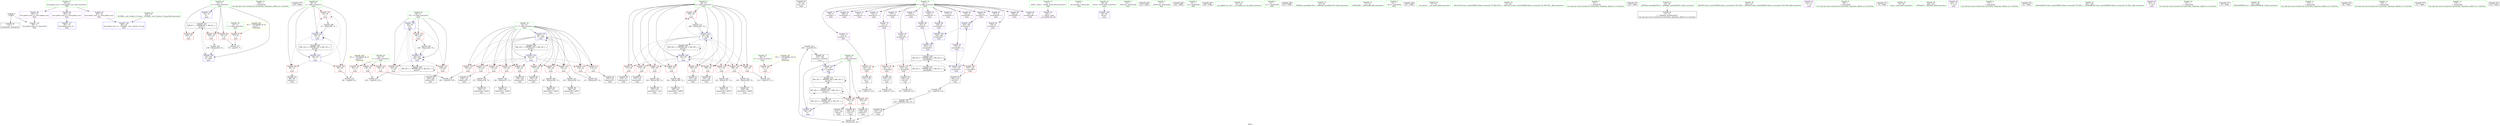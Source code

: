 digraph "SVFG" {
	label="SVFG";

	Node0x55dd4ffa5ae0 [shape=record,color=grey,label="{NodeID: 0\nNullPtr}"];
	Node0x55dd4ffa5ae0 -> Node0x55dd4ffbd630[style=solid];
	Node0x55dd4ffa5ae0 -> Node0x55dd4ffc4820[style=solid];
	Node0x55dd4ffbde40 [shape=record,color=red,label="{NodeID: 97\n77\<--50\n\<--t\nmain\n}"];
	Node0x55dd4ffbde40 -> Node0x55dd4ffca470[style=solid];
	Node0x55dd4ffa5c00 [shape=record,color=green,label="{NodeID: 14\n185\<--1\n\<--dummyObj\nCan only get source location for instruction, argument, global var or function.}"];
	Node0x55dd4ffe36d0 [shape=record,color=black,label="{NodeID: 277\n219 = PHI()\n}"];
	Node0x55dd4ffbe9a0 [shape=record,color=red,label="{NodeID: 111\n114\<--62\n\<--i7\nmain\n}"];
	Node0x55dd4ffbe9a0 -> Node0x55dd4ffbd9d0[style=solid];
	Node0x55dd4ffbcb50 [shape=record,color=green,label="{NodeID: 28\n58\<--59\ni\<--i_field_insensitive\nmain\n}"];
	Node0x55dd4ffbcb50 -> Node0x55dd4ffbe4c0[style=solid];
	Node0x55dd4ffbcb50 -> Node0x55dd4ffbe590[style=solid];
	Node0x55dd4ffbcb50 -> Node0x55dd4ffbe660[style=solid];
	Node0x55dd4ffbcb50 -> Node0x55dd4ffc4ac0[style=solid];
	Node0x55dd4ffbcb50 -> Node0x55dd4ffc4b90[style=solid];
	Node0x55dd4ffc96f0 [shape=record,color=grey,label="{NodeID: 208\n181 = Binary(180, 74, )\n}"];
	Node0x55dd4ffc96f0 -> Node0x55dd4ffbf960[style=solid];
	Node0x55dd4ffc3c60 [shape=record,color=red,label="{NodeID: 125\n172\<--64\n\<--j\nmain\n}"];
	Node0x55dd4ffc3c60 -> Node0x55dd4ffbf7c0[style=solid];
	Node0x55dd4ffbd830 [shape=record,color=black,label="{NodeID: 42\n47\<--69\nmain_ret\<--\nmain\n}"];
	Node0x55dd4ffcabf0 [shape=record,color=grey,label="{NodeID: 222\n166 = cmp(165, 69, )\n}"];
	Node0x55dd4ffcabf0 -> Node0x55dd4ffbf620[style=solid];
	Node0x55dd4ffc4820 [shape=record,color=blue, style = dotted,label="{NodeID: 139\n283\<--3\nllvm.global_ctors_2\<--dummyVal\nGlob }"];
	Node0x55dd4ffbf3b0 [shape=record,color=black,label="{NodeID: 56\n161\<--159\nconv40\<--\nmain\n}"];
	Node0x55dd4ffbf3b0 -> Node0x55dd4ffc9570[style=solid];
	Node0x55dd4ffc53b0 [shape=record,color=blue,label="{NodeID: 153\n62\<--211\ni7\<--inc67\nmain\n}"];
	Node0x55dd4ffc53b0 -> Node0x55dd4ffbe8d0[style=dashed];
	Node0x55dd4ffc53b0 -> Node0x55dd4ffbe9a0[style=dashed];
	Node0x55dd4ffc53b0 -> Node0x55dd4ffbea70[style=dashed];
	Node0x55dd4ffc53b0 -> Node0x55dd4ffbeb40[style=dashed];
	Node0x55dd4ffc53b0 -> Node0x55dd4ffbec10[style=dashed];
	Node0x55dd4ffc53b0 -> Node0x55dd4ffc3480[style=dashed];
	Node0x55dd4ffc53b0 -> Node0x55dd4ffc3510[style=dashed];
	Node0x55dd4ffc53b0 -> Node0x55dd4ffc35e0[style=dashed];
	Node0x55dd4ffc53b0 -> Node0x55dd4ffc36b0[style=dashed];
	Node0x55dd4ffc53b0 -> Node0x55dd4ffc3780[style=dashed];
	Node0x55dd4ffc53b0 -> Node0x55dd4ffc53b0[style=dashed];
	Node0x55dd4ffc53b0 -> Node0x55dd4ffd2b80[style=dashed];
	Node0x55dd4ffbff10 [shape=record,color=purple,label="{NodeID: 70\n29\<--4\n\<--_ZStL8__ioinit\n__cxx_global_var_init\n}"];
	Node0x55dd4ffc0a70 [shape=record,color=purple,label="{NodeID: 84\n183\<--8\narrayidx51\<--a\nmain\n}"];
	Node0x55dd4ffc0a70 -> Node0x55dd4ffc5070[style=solid];
	Node0x55dd4ffa3210 [shape=record,color=green,label="{NodeID: 1\n7\<--1\n__dso_handle\<--dummyObj\nGlob }"];
	Node0x55dd4ffbdf10 [shape=record,color=red,label="{NodeID: 98\n76\<--52\n\<--tt\nmain\n}"];
	Node0x55dd4ffbdf10 -> Node0x55dd4ffca470[style=solid];
	Node0x55dd4ffa5cd0 [shape=record,color=green,label="{NodeID: 15\n4\<--6\n_ZStL8__ioinit\<--_ZStL8__ioinit_field_insensitive\nGlob }"];
	Node0x55dd4ffa5cd0 -> Node0x55dd4ffbff10[style=solid];
	Node0x55dd4ffbea70 [shape=record,color=red,label="{NodeID: 112\n125\<--62\n\<--i7\nmain\n}"];
	Node0x55dd4ffbea70 -> Node0x55dd4ffbdc40[style=solid];
	Node0x55dd4ffbcc20 [shape=record,color=green,label="{NodeID: 29\n60\<--61\nf\<--f_field_insensitive\nmain\n}"];
	Node0x55dd4ffbcc20 -> Node0x55dd4ffbe730[style=solid];
	Node0x55dd4ffbcc20 -> Node0x55dd4ffbe800[style=solid];
	Node0x55dd4ffbcc20 -> Node0x55dd4ffc4c60[style=solid];
	Node0x55dd4ffbcc20 -> Node0x55dd4ffc4ed0[style=solid];
	Node0x55dd4ffc9870 [shape=record,color=grey,label="{NodeID: 209\n187 = Binary(186, 74, )\n}"];
	Node0x55dd4ffc9870 -> Node0x55dd4ffbfa30[style=solid];
	Node0x55dd4ffc3d30 [shape=record,color=red,label="{NodeID: 126\n180\<--64\n\<--j\nmain\n}"];
	Node0x55dd4ffc3d30 -> Node0x55dd4ffc96f0[style=solid];
	Node0x55dd4ffbd900 [shape=record,color=black,label="{NodeID: 43\n89\<--88\nidxprom\<--\nmain\n}"];
	Node0x55dd4ffcad70 [shape=record,color=grey,label="{NodeID: 223\n145 = cmp(144, 123, )\n}"];
	Node0x55dd4ffc4920 [shape=record,color=blue,label="{NodeID: 140\n48\<--69\nretval\<--\nmain\n}"];
	Node0x55dd4ffbf480 [shape=record,color=black,label="{NodeID: 57\n163\<--162\ntobool\<--\nmain\n}"];
	Node0x55dd4ffc5480 [shape=record,color=blue,label="{NodeID: 154\n66\<--69\ni75\<--\nmain\n}"];
	Node0x55dd4ffc5480 -> Node0x55dd4ffc4070[style=dashed];
	Node0x55dd4ffc5480 -> Node0x55dd4ffc4140[style=dashed];
	Node0x55dd4ffc5480 -> Node0x55dd4ffc4210[style=dashed];
	Node0x55dd4ffc5480 -> Node0x55dd4ffc5550[style=dashed];
	Node0x55dd4ffc5480 -> Node0x55dd4ffd3580[style=dashed];
	Node0x55dd4ffbffe0 [shape=record,color=purple,label="{NodeID: 71\n90\<--8\narrayidx\<--a\nmain\n}"];
	Node0x55dd4ffc0b40 [shape=record,color=purple,label="{NodeID: 85\n189\<--8\narrayidx54\<--a\nmain\n}"];
	Node0x55dd4ffa4460 [shape=record,color=green,label="{NodeID: 2\n10\<--1\n_ZSt3cin\<--dummyObj\nGlob }"];
	Node0x55dd4ffe1a80 [shape=record,color=black,label="{NodeID: 265\n223 = PHI()\n}"];
	Node0x55dd4ffbdfe0 [shape=record,color=red,label="{NodeID: 99\n218\<--52\n\<--tt\nmain\n}"];
	Node0x55dd4ffa4f30 [shape=record,color=green,label="{NodeID: 16\n8\<--9\na\<--a_field_insensitive\nGlob }"];
	Node0x55dd4ffa4f30 -> Node0x55dd4ffbffe0[style=solid];
	Node0x55dd4ffa4f30 -> Node0x55dd4ffc00b0[style=solid];
	Node0x55dd4ffa4f30 -> Node0x55dd4ffc0180[style=solid];
	Node0x55dd4ffa4f30 -> Node0x55dd4ffc0250[style=solid];
	Node0x55dd4ffa4f30 -> Node0x55dd4ffc0320[style=solid];
	Node0x55dd4ffa4f30 -> Node0x55dd4ffc03f0[style=solid];
	Node0x55dd4ffa4f30 -> Node0x55dd4ffc04c0[style=solid];
	Node0x55dd4ffa4f30 -> Node0x55dd4ffc0590[style=solid];
	Node0x55dd4ffa4f30 -> Node0x55dd4ffc0660[style=solid];
	Node0x55dd4ffa4f30 -> Node0x55dd4ffc0730[style=solid];
	Node0x55dd4ffa4f30 -> Node0x55dd4ffc0800[style=solid];
	Node0x55dd4ffa4f30 -> Node0x55dd4ffc08d0[style=solid];
	Node0x55dd4ffa4f30 -> Node0x55dd4ffc09a0[style=solid];
	Node0x55dd4ffa4f30 -> Node0x55dd4ffc0a70[style=solid];
	Node0x55dd4ffa4f30 -> Node0x55dd4ffc0b40[style=solid];
	Node0x55dd4ffa4f30 -> Node0x55dd4ffc0c10[style=solid];
	Node0x55dd4ffa4f30 -> Node0x55dd4ffc0ce0[style=solid];
	Node0x55dd4ffa4f30 -> Node0x55dd4ffc0db0[style=solid];
	Node0x55dd4ffa4f30 -> Node0x55dd4ffc0e80[style=solid];
	Node0x55dd4ffa4f30 -> Node0x55dd4ffc0f50[style=solid];
	Node0x55dd4ffbeb40 [shape=record,color=red,label="{NodeID: 113\n136\<--62\n\<--i7\nmain\n}"];
	Node0x55dd4ffbeb40 -> Node0x55dd4ffc2390[style=solid];
	Node0x55dd4ffbccf0 [shape=record,color=green,label="{NodeID: 30\n62\<--63\ni7\<--i7_field_insensitive\nmain\n}"];
	Node0x55dd4ffbccf0 -> Node0x55dd4ffbe8d0[style=solid];
	Node0x55dd4ffbccf0 -> Node0x55dd4ffbe9a0[style=solid];
	Node0x55dd4ffbccf0 -> Node0x55dd4ffbea70[style=solid];
	Node0x55dd4ffbccf0 -> Node0x55dd4ffbeb40[style=solid];
	Node0x55dd4ffbccf0 -> Node0x55dd4ffbec10[style=solid];
	Node0x55dd4ffbccf0 -> Node0x55dd4ffc3480[style=solid];
	Node0x55dd4ffbccf0 -> Node0x55dd4ffc3510[style=solid];
	Node0x55dd4ffbccf0 -> Node0x55dd4ffc35e0[style=solid];
	Node0x55dd4ffbccf0 -> Node0x55dd4ffc36b0[style=solid];
	Node0x55dd4ffbccf0 -> Node0x55dd4ffc3780[style=solid];
	Node0x55dd4ffbccf0 -> Node0x55dd4ffc4d30[style=solid];
	Node0x55dd4ffbccf0 -> Node0x55dd4ffc53b0[style=solid];
	Node0x55dd4ffc99f0 [shape=record,color=grey,label="{NodeID: 210\n256 = Binary(255, 74, )\n}"];
	Node0x55dd4ffc99f0 -> Node0x55dd4ffc5620[style=solid];
	Node0x55dd4ffc3e00 [shape=record,color=red,label="{NodeID: 127\n190\<--64\n\<--j\nmain\n}"];
	Node0x55dd4ffc3e00 -> Node0x55dd4ffbfb00[style=solid];
	Node0x55dd4ffbd9d0 [shape=record,color=black,label="{NodeID: 44\n115\<--114\nidxprom14\<--\nmain\n}"];
	Node0x55dd4ffc49f0 [shape=record,color=blue,label="{NodeID: 141\n52\<--74\ntt\<--\nmain\n}"];
	Node0x55dd4ffc49f0 -> Node0x55dd4ffd1c80[style=dashed];
	Node0x55dd4ffbf550 [shape=record,color=black,label="{NodeID: 58\n164\<--162\nconv41\<--\nmain\n}"];
	Node0x55dd4ffbf550 -> Node0x55dd4ffc9570[style=solid];
	Node0x55dd4ffc5550 [shape=record,color=blue,label="{NodeID: 155\n66\<--246\ni75\<--inc85\nmain\n}"];
	Node0x55dd4ffc5550 -> Node0x55dd4ffc4070[style=dashed];
	Node0x55dd4ffc5550 -> Node0x55dd4ffc4140[style=dashed];
	Node0x55dd4ffc5550 -> Node0x55dd4ffc4210[style=dashed];
	Node0x55dd4ffc5550 -> Node0x55dd4ffc5550[style=dashed];
	Node0x55dd4ffc5550 -> Node0x55dd4ffd3580[style=dashed];
	Node0x55dd4ffc00b0 [shape=record,color=purple,label="{NodeID: 72\n91\<--8\narraydecay\<--a\nmain\n}"];
	Node0x55dd4ffc0c10 [shape=record,color=purple,label="{NodeID: 86\n192\<--8\narrayidx56\<--a\nmain\n}"];
	Node0x55dd4ffc0c10 -> Node0x55dd4ffc5140[style=solid];
	Node0x55dd4ffa42a0 [shape=record,color=green,label="{NodeID: 3\n11\<--1\n_ZSt4cout\<--dummyObj\nGlob }"];
	Node0x55dd4ffe1be0 [shape=record,color=black,label="{NodeID: 266\n224 = PHI()\n}"];
	Node0x55dd4ffbe0b0 [shape=record,color=red,label="{NodeID: 100\n255\<--52\n\<--tt\nmain\n}"];
	Node0x55dd4ffbe0b0 -> Node0x55dd4ffc99f0[style=solid];
	Node0x55dd4ffa5000 [shape=record,color=green,label="{NodeID: 17\n18\<--22\nllvm.global_ctors\<--llvm.global_ctors_field_insensitive\nGlob }"];
	Node0x55dd4ffa5000 -> Node0x55dd4ffc1290[style=solid];
	Node0x55dd4ffa5000 -> Node0x55dd4ffc1390[style=solid];
	Node0x55dd4ffa5000 -> Node0x55dd4ffbdd40[style=solid];
	Node0x55dd4ffbec10 [shape=record,color=red,label="{NodeID: 114\n147\<--62\n\<--i7\nmain\n}"];
	Node0x55dd4ffbec10 -> Node0x55dd4ffc1f10[style=solid];
	Node0x55dd4ffbcdc0 [shape=record,color=green,label="{NodeID: 31\n64\<--65\nj\<--j_field_insensitive\nmain\n}"];
	Node0x55dd4ffbcdc0 -> Node0x55dd4ffc3850[style=solid];
	Node0x55dd4ffbcdc0 -> Node0x55dd4ffc3920[style=solid];
	Node0x55dd4ffbcdc0 -> Node0x55dd4ffc39f0[style=solid];
	Node0x55dd4ffbcdc0 -> Node0x55dd4ffc3ac0[style=solid];
	Node0x55dd4ffbcdc0 -> Node0x55dd4ffc3b90[style=solid];
	Node0x55dd4ffbcdc0 -> Node0x55dd4ffc3c60[style=solid];
	Node0x55dd4ffbcdc0 -> Node0x55dd4ffc3d30[style=solid];
	Node0x55dd4ffbcdc0 -> Node0x55dd4ffc3e00[style=solid];
	Node0x55dd4ffbcdc0 -> Node0x55dd4ffc3ed0[style=solid];
	Node0x55dd4ffbcdc0 -> Node0x55dd4ffc3fa0[style=solid];
	Node0x55dd4ffbcdc0 -> Node0x55dd4ffc4e00[style=solid];
	Node0x55dd4ffbcdc0 -> Node0x55dd4ffc52e0[style=solid];
	Node0x55dd4ffc9b70 [shape=record,color=grey,label="{NodeID: 211\n195 = Binary(194, 74, )\n}"];
	Node0x55dd4ffc9b70 -> Node0x55dd4ffbfbd0[style=solid];
	Node0x55dd4ffc3ed0 [shape=record,color=red,label="{NodeID: 128\n198\<--64\n\<--j\nmain\n}"];
	Node0x55dd4ffc3ed0 -> Node0x55dd4ffc9cf0[style=solid];
	Node0x55dd4ffbdaa0 [shape=record,color=black,label="{NodeID: 45\n118\<--117\nidxprom16\<--\nmain\n}"];
	Node0x55dd4ffd1c80 [shape=record,color=black,label="{NodeID: 225\nMR_6V_3 = PHI(MR_6V_4, MR_6V_2, )\npts\{53 \}\n}"];
	Node0x55dd4ffd1c80 -> Node0x55dd4ffbdf10[style=dashed];
	Node0x55dd4ffd1c80 -> Node0x55dd4ffbdfe0[style=dashed];
	Node0x55dd4ffd1c80 -> Node0x55dd4ffbe0b0[style=dashed];
	Node0x55dd4ffd1c80 -> Node0x55dd4ffc5620[style=dashed];
	Node0x55dd4ffc4ac0 [shape=record,color=blue,label="{NodeID: 142\n58\<--69\ni\<--\nmain\n}"];
	Node0x55dd4ffc4ac0 -> Node0x55dd4ffbe4c0[style=dashed];
	Node0x55dd4ffc4ac0 -> Node0x55dd4ffbe590[style=dashed];
	Node0x55dd4ffc4ac0 -> Node0x55dd4ffbe660[style=dashed];
	Node0x55dd4ffc4ac0 -> Node0x55dd4ffc4b90[style=dashed];
	Node0x55dd4ffc4ac0 -> Node0x55dd4ffd2180[style=dashed];
	Node0x55dd4ffbf620 [shape=record,color=black,label="{NodeID: 59\n167\<--166\nfrombool\<--tobool42\nmain\n}"];
	Node0x55dd4ffbf620 -> Node0x55dd4ffc4ed0[style=solid];
	Node0x55dd4ffc5620 [shape=record,color=blue,label="{NodeID: 156\n52\<--256\ntt\<--inc91\nmain\n}"];
	Node0x55dd4ffc5620 -> Node0x55dd4ffd1c80[style=dashed];
	Node0x55dd4ffc0180 [shape=record,color=purple,label="{NodeID: 73\n116\<--8\narrayidx15\<--a\nmain\n}"];
	Node0x55dd4ffc0ce0 [shape=record,color=purple,label="{NodeID: 87\n197\<--8\narrayidx59\<--a\nmain\n}"];
	Node0x55dd4ffa4330 [shape=record,color=green,label="{NodeID: 4\n12\<--1\n.str\<--dummyObj\nGlob }"];
	Node0x55dd4ffe1cb0 [shape=record,color=black,label="{NodeID: 267\n242 = PHI()\n}"];
	Node0x55dd4ffbe180 [shape=record,color=red,label="{NodeID: 101\n85\<--54\n\<--n\nmain\n}"];
	Node0x55dd4ffbe180 -> Node0x55dd4ffca770[style=solid];
	Node0x55dd4ffa50d0 [shape=record,color=green,label="{NodeID: 18\n23\<--24\n__cxx_global_var_init\<--__cxx_global_var_init_field_insensitive\n}"];
	Node0x55dd4ffc3480 [shape=record,color=red,label="{NodeID: 115\n169\<--62\n\<--i7\nmain\n}"];
	Node0x55dd4ffc3480 -> Node0x55dd4ffbf6f0[style=solid];
	Node0x55dd4ffbce90 [shape=record,color=green,label="{NodeID: 32\n66\<--67\ni75\<--i75_field_insensitive\nmain\n}"];
	Node0x55dd4ffbce90 -> Node0x55dd4ffc4070[style=solid];
	Node0x55dd4ffbce90 -> Node0x55dd4ffc4140[style=solid];
	Node0x55dd4ffbce90 -> Node0x55dd4ffc4210[style=solid];
	Node0x55dd4ffbce90 -> Node0x55dd4ffc5480[style=solid];
	Node0x55dd4ffbce90 -> Node0x55dd4ffc5550[style=solid];
	Node0x55dd4ffc9cf0 [shape=record,color=grey,label="{NodeID: 212\n199 = Binary(198, 74, )\n}"];
	Node0x55dd4ffc9cf0 -> Node0x55dd4ffbfca0[style=solid];
	Node0x55dd4ffc3fa0 [shape=record,color=red,label="{NodeID: 129\n205\<--64\n\<--j\nmain\n}"];
	Node0x55dd4ffc3fa0 -> Node0x55dd4ffc9e70[style=solid];
	Node0x55dd4ffbdb70 [shape=record,color=black,label="{NodeID: 46\n121\<--120\nconv\<--\nmain\n}"];
	Node0x55dd4ffbdb70 -> Node0x55dd4ffca5f0[style=solid];
	Node0x55dd4ffd2180 [shape=record,color=black,label="{NodeID: 226\nMR_12V_2 = PHI(MR_12V_4, MR_12V_1, )\npts\{59 \}\n}"];
	Node0x55dd4ffd2180 -> Node0x55dd4ffc4ac0[style=dashed];
	Node0x55dd4ffc4b90 [shape=record,color=blue,label="{NodeID: 143\n58\<--97\ni\<--inc\nmain\n}"];
	Node0x55dd4ffc4b90 -> Node0x55dd4ffbe4c0[style=dashed];
	Node0x55dd4ffc4b90 -> Node0x55dd4ffbe590[style=dashed];
	Node0x55dd4ffc4b90 -> Node0x55dd4ffbe660[style=dashed];
	Node0x55dd4ffc4b90 -> Node0x55dd4ffc4b90[style=dashed];
	Node0x55dd4ffc4b90 -> Node0x55dd4ffd2180[style=dashed];
	Node0x55dd4ffbf6f0 [shape=record,color=black,label="{NodeID: 60\n170\<--169\nidxprom43\<--\nmain\n}"];
	Node0x55dd4ffd6780 [shape=record,color=black,label="{NodeID: 240\nMR_22V_4 = PHI(MR_22V_9, MR_22V_3, )\npts\{90000 \}\n}"];
	Node0x55dd4ffd6780 -> Node0x55dd4ffc42e0[style=dashed];
	Node0x55dd4ffd6780 -> Node0x55dd4ffc43b0[style=dashed];
	Node0x55dd4ffd6780 -> Node0x55dd4ffc4480[style=dashed];
	Node0x55dd4ffd6780 -> Node0x55dd4ffc4550[style=dashed];
	Node0x55dd4ffd6780 -> Node0x55dd4ffc4fa0[style=dashed];
	Node0x55dd4ffd6780 -> Node0x55dd4ffd3a80[style=dashed];
	Node0x55dd4ffd6780 -> Node0x55dd4ffd6780[style=dashed];
	Node0x55dd4ffc0250 [shape=record,color=purple,label="{NodeID: 74\n119\<--8\narrayidx17\<--a\nmain\n}"];
	Node0x55dd4ffc0250 -> Node0x55dd4ffc42e0[style=solid];
	Node0x55dd4ffc0db0 [shape=record,color=purple,label="{NodeID: 88\n201\<--8\narrayidx62\<--a\nmain\n}"];
	Node0x55dd4ffc0db0 -> Node0x55dd4ffc5210[style=solid];
	Node0x55dd4ffa59a0 [shape=record,color=green,label="{NodeID: 5\n14\<--1\n.str.1\<--dummyObj\nGlob }"];
	Node0x55dd4ffe1de0 [shape=record,color=black,label="{NodeID: 268\n243 = PHI()\n}"];
	Node0x55dd4ffbe250 [shape=record,color=red,label="{NodeID: 102\n105\<--54\n\<--n\nmain\n}"];
	Node0x55dd4ffbe250 -> Node0x55dd4ffc9ff0[style=solid];
	Node0x55dd4ffa51a0 [shape=record,color=green,label="{NodeID: 19\n27\<--28\n_ZNSt8ios_base4InitC1Ev\<--_ZNSt8ios_base4InitC1Ev_field_insensitive\n}"];
	Node0x55dd4fd3aa90 [shape=record,color=black,label="{NodeID: 199\n159 = PHI(160, 160, 157, )\n}"];
	Node0x55dd4fd3aa90 -> Node0x55dd4ffbf3b0[style=solid];
	Node0x55dd4ffc3510 [shape=record,color=red,label="{NodeID: 116\n177\<--62\n\<--i7\nmain\n}"];
	Node0x55dd4ffc3510 -> Node0x55dd4ffbf890[style=solid];
	Node0x55dd4ffbcf60 [shape=record,color=green,label="{NodeID: 33\n71\<--72\n_ZNSirsERi\<--_ZNSirsERi_field_insensitive\n}"];
	Node0x55dd4ffc9e70 [shape=record,color=grey,label="{NodeID: 213\n206 = Binary(205, 74, )\n}"];
	Node0x55dd4ffc9e70 -> Node0x55dd4ffc52e0[style=solid];
	Node0x55dd4ffc4070 [shape=record,color=red,label="{NodeID: 130\n234\<--66\n\<--i75\nmain\n}"];
	Node0x55dd4ffc4070 -> Node0x55dd4ffca170[style=solid];
	Node0x55dd4ffbdc40 [shape=record,color=black,label="{NodeID: 47\n126\<--125\nidxprom19\<--\nmain\n}"];
	Node0x55dd4ffd2680 [shape=record,color=black,label="{NodeID: 227\nMR_14V_2 = PHI(MR_14V_4, MR_14V_1, )\npts\{61 \}\n}"];
	Node0x55dd4ffd2680 -> Node0x55dd4ffc4c60[style=dashed];
	Node0x55dd4ffc4c60 [shape=record,color=blue,label="{NodeID: 144\n60\<--101\nf\<--\nmain\n}"];
	Node0x55dd4ffc4c60 -> Node0x55dd4ffd4980[style=dashed];
	Node0x55dd4ffbf7c0 [shape=record,color=black,label="{NodeID: 61\n173\<--172\nidxprom45\<--\nmain\n}"];
	Node0x55dd4ffc0320 [shape=record,color=purple,label="{NodeID: 75\n127\<--8\narrayidx20\<--a\nmain\n}"];
	Node0x55dd4ffc0e80 [shape=record,color=purple,label="{NodeID: 89\n240\<--8\narrayidx80\<--a\nmain\n}"];
	Node0x55dd4ffa5a30 [shape=record,color=green,label="{NodeID: 6\n16\<--1\n.str.2\<--dummyObj\nGlob }"];
	Node0x55dd4ffe2930 [shape=record,color=black,label="{NodeID: 269\n251 = PHI()\n}"];
	Node0x55dd4ffbe320 [shape=record,color=red,label="{NodeID: 103\n235\<--54\n\<--n\nmain\n}"];
	Node0x55dd4ffbe320 -> Node0x55dd4ffca170[style=solid];
	Node0x55dd4ffa5270 [shape=record,color=green,label="{NodeID: 20\n33\<--34\n__cxa_atexit\<--__cxa_atexit_field_insensitive\n}"];
	Node0x55dd4ffc1d90 [shape=record,color=grey,label="{NodeID: 200\n129 = Binary(128, 74, )\n}"];
	Node0x55dd4ffc1d90 -> Node0x55dd4ffbed30[style=solid];
	Node0x55dd4ffc35e0 [shape=record,color=red,label="{NodeID: 117\n186\<--62\n\<--i7\nmain\n}"];
	Node0x55dd4ffc35e0 -> Node0x55dd4ffc9870[style=solid];
	Node0x55dd4ffbd030 [shape=record,color=green,label="{NodeID: 34\n93\<--94\n_ZStrsIcSt11char_traitsIcEERSt13basic_istreamIT_T0_ES6_PS3_\<--_ZStrsIcSt11char_traitsIcEERSt13basic_istreamIT_T0_ES6_PS3__field_insensitive\n}"];
	Node0x55dd4ffc9ff0 [shape=record,color=grey,label="{NodeID: 214\n106 = cmp(104, 105, )\n}"];
	Node0x55dd4ffc4140 [shape=record,color=red,label="{NodeID: 131\n238\<--66\n\<--i75\nmain\n}"];
	Node0x55dd4ffc4140 -> Node0x55dd4ffbfe40[style=solid];
	Node0x55dd4ffbed30 [shape=record,color=black,label="{NodeID: 48\n130\<--129\nidxprom21\<--add\nmain\n}"];
	Node0x55dd4ffd2b80 [shape=record,color=black,label="{NodeID: 228\nMR_16V_2 = PHI(MR_16V_4, MR_16V_1, )\npts\{63 \}\n}"];
	Node0x55dd4ffd2b80 -> Node0x55dd4ffc4d30[style=dashed];
	Node0x55dd4ffc4d30 [shape=record,color=blue,label="{NodeID: 145\n62\<--69\ni7\<--\nmain\n}"];
	Node0x55dd4ffc4d30 -> Node0x55dd4ffbe8d0[style=dashed];
	Node0x55dd4ffc4d30 -> Node0x55dd4ffbe9a0[style=dashed];
	Node0x55dd4ffc4d30 -> Node0x55dd4ffbea70[style=dashed];
	Node0x55dd4ffc4d30 -> Node0x55dd4ffbeb40[style=dashed];
	Node0x55dd4ffc4d30 -> Node0x55dd4ffbec10[style=dashed];
	Node0x55dd4ffc4d30 -> Node0x55dd4ffc3480[style=dashed];
	Node0x55dd4ffc4d30 -> Node0x55dd4ffc3510[style=dashed];
	Node0x55dd4ffc4d30 -> Node0x55dd4ffc35e0[style=dashed];
	Node0x55dd4ffc4d30 -> Node0x55dd4ffc36b0[style=dashed];
	Node0x55dd4ffc4d30 -> Node0x55dd4ffc3780[style=dashed];
	Node0x55dd4ffc4d30 -> Node0x55dd4ffc53b0[style=dashed];
	Node0x55dd4ffc4d30 -> Node0x55dd4ffd2b80[style=dashed];
	Node0x55dd4ffbf890 [shape=record,color=black,label="{NodeID: 62\n178\<--177\nidxprom47\<--\nmain\n}"];
	Node0x55dd4ffc03f0 [shape=record,color=purple,label="{NodeID: 76\n131\<--8\narrayidx22\<--a\nmain\n}"];
	Node0x55dd4ffc03f0 -> Node0x55dd4ffc43b0[style=solid];
	Node0x55dd4ffc0f50 [shape=record,color=purple,label="{NodeID: 90\n241\<--8\narraydecay81\<--a\nmain\n}"];
	Node0x55dd4ffa4850 [shape=record,color=green,label="{NodeID: 7\n19\<--1\n\<--dummyObj\nCan only get source location for instruction, argument, global var or function.}"];
	Node0x55dd4ffe2a60 [shape=record,color=black,label="{NodeID: 270\n252 = PHI()\n}"];
	Node0x55dd4ffbe3f0 [shape=record,color=red,label="{NodeID: 104\n111\<--56\n\<--m\nmain\n}"];
	Node0x55dd4ffbe3f0 -> Node0x55dd4ffca8f0[style=solid];
	Node0x55dd4ffa5340 [shape=record,color=green,label="{NodeID: 21\n32\<--38\n_ZNSt8ios_base4InitD1Ev\<--_ZNSt8ios_base4InitD1Ev_field_insensitive\n}"];
	Node0x55dd4ffa5340 -> Node0x55dd4ffbd730[style=solid];
	Node0x55dd4ffc1f10 [shape=record,color=grey,label="{NodeID: 201\n148 = Binary(147, 74, )\n}"];
	Node0x55dd4ffc1f10 -> Node0x55dd4ffbf140[style=solid];
	Node0x55dd4ffc36b0 [shape=record,color=red,label="{NodeID: 118\n194\<--62\n\<--i7\nmain\n}"];
	Node0x55dd4ffc36b0 -> Node0x55dd4ffc9b70[style=solid];
	Node0x55dd4ffbd130 [shape=record,color=green,label="{NodeID: 35\n216\<--217\n_ZStlsISt11char_traitsIcEERSt13basic_ostreamIcT_ES5_PKc\<--_ZStlsISt11char_traitsIcEERSt13basic_ostreamIcT_ES5_PKc_field_insensitive\n}"];
	Node0x55dd4ffca170 [shape=record,color=grey,label="{NodeID: 215\n236 = cmp(234, 235, )\n}"];
	Node0x55dd4ffc4210 [shape=record,color=red,label="{NodeID: 132\n245\<--66\n\<--i75\nmain\n}"];
	Node0x55dd4ffc4210 -> Node0x55dd4ffc9270[style=solid];
	Node0x55dd4ffbee00 [shape=record,color=black,label="{NodeID: 49\n133\<--132\nconv23\<--\nmain\n}"];
	Node0x55dd4ffbee00 -> Node0x55dd4ffca2f0[style=solid];
	Node0x55dd4ffd3080 [shape=record,color=black,label="{NodeID: 229\nMR_18V_2 = PHI(MR_18V_3, MR_18V_1, )\npts\{65 \}\n}"];
	Node0x55dd4ffd3080 -> Node0x55dd4ffc4e00[style=dashed];
	Node0x55dd4ffd3080 -> Node0x55dd4ffd3080[style=dashed];
	Node0x55dd4ffc4e00 [shape=record,color=blue,label="{NodeID: 146\n64\<--69\nj\<--\nmain\n}"];
	Node0x55dd4ffc4e00 -> Node0x55dd4ffc3850[style=dashed];
	Node0x55dd4ffc4e00 -> Node0x55dd4ffc3920[style=dashed];
	Node0x55dd4ffc4e00 -> Node0x55dd4ffc39f0[style=dashed];
	Node0x55dd4ffc4e00 -> Node0x55dd4ffc3ac0[style=dashed];
	Node0x55dd4ffc4e00 -> Node0x55dd4ffc3b90[style=dashed];
	Node0x55dd4ffc4e00 -> Node0x55dd4ffc3c60[style=dashed];
	Node0x55dd4ffc4e00 -> Node0x55dd4ffc3d30[style=dashed];
	Node0x55dd4ffc4e00 -> Node0x55dd4ffc3e00[style=dashed];
	Node0x55dd4ffc4e00 -> Node0x55dd4ffc3ed0[style=dashed];
	Node0x55dd4ffc4e00 -> Node0x55dd4ffc3fa0[style=dashed];
	Node0x55dd4ffc4e00 -> Node0x55dd4ffc4e00[style=dashed];
	Node0x55dd4ffc4e00 -> Node0x55dd4ffc52e0[style=dashed];
	Node0x55dd4ffc4e00 -> Node0x55dd4ffd3080[style=dashed];
	Node0x55dd4ffbf960 [shape=record,color=black,label="{NodeID: 63\n182\<--181\nidxprom50\<--add49\nmain\n}"];
	Node0x55dd4ffc04c0 [shape=record,color=purple,label="{NodeID: 77\n139\<--8\narrayidx27\<--a\nmain\n}"];
	Node0x55dd4ffc1020 [shape=record,color=purple,label="{NodeID: 91\n214\<--12\n\<--.str\nmain\n}"];
	Node0x55dd4ffa48e0 [shape=record,color=green,label="{NodeID: 8\n69\<--1\n\<--dummyObj\nCan only get source location for instruction, argument, global var or function.}"];
	Node0x55dd4ffe3070 [shape=record,color=black,label="{NodeID: 271\n70 = PHI()\n}"];
	Node0x55dd4ffbe4c0 [shape=record,color=red,label="{NodeID: 105\n84\<--58\n\<--i\nmain\n}"];
	Node0x55dd4ffbe4c0 -> Node0x55dd4ffca770[style=solid];
	Node0x55dd4ffa5410 [shape=record,color=green,label="{NodeID: 22\n45\<--46\nmain\<--main_field_insensitive\n}"];
	Node0x55dd4ffc2090 [shape=record,color=grey,label="{NodeID: 202\n152 = Binary(151, 74, )\n}"];
	Node0x55dd4ffc2090 -> Node0x55dd4ffbf210[style=solid];
	Node0x55dd4ffc3780 [shape=record,color=red,label="{NodeID: 119\n210\<--62\n\<--i7\nmain\n}"];
	Node0x55dd4ffc3780 -> Node0x55dd4ffc2210[style=solid];
	Node0x55dd4ffbd230 [shape=record,color=green,label="{NodeID: 36\n220\<--221\n_ZNSolsEi\<--_ZNSolsEi_field_insensitive\n}"];
	Node0x55dd4ffca2f0 [shape=record,color=grey,label="{NodeID: 216\n134 = cmp(133, 123, )\n}"];
	Node0x55dd4ffc42e0 [shape=record,color=red,label="{NodeID: 133\n120\<--119\n\<--arrayidx17\nmain\n}"];
	Node0x55dd4ffc42e0 -> Node0x55dd4ffbdb70[style=solid];
	Node0x55dd4ffbeed0 [shape=record,color=black,label="{NodeID: 50\n138\<--137\nidxprom26\<--add25\nmain\n}"];
	Node0x55dd4ffd3580 [shape=record,color=black,label="{NodeID: 230\nMR_20V_2 = PHI(MR_20V_6, MR_20V_1, )\npts\{67 \}\n}"];
	Node0x55dd4ffd3580 -> Node0x55dd4ffc5480[style=dashed];
	Node0x55dd4ffd3580 -> Node0x55dd4ffd3580[style=dashed];
	Node0x55dd4ffc4ed0 [shape=record,color=blue,label="{NodeID: 147\n60\<--167\nf\<--frombool\nmain\n}"];
	Node0x55dd4ffc4ed0 -> Node0x55dd4ffd3f80[style=dashed];
	Node0x55dd4ffbfa30 [shape=record,color=black,label="{NodeID: 64\n188\<--187\nidxprom53\<--add52\nmain\n}"];
	Node0x55dd4ffd81a0 [shape=record,color=yellow,style=double,label="{NodeID: 244\n4V_1 = ENCHI(MR_4V_0)\npts\{51 \}\nFun[main]}"];
	Node0x55dd4ffd81a0 -> Node0x55dd4ffbde40[style=dashed];
	Node0x55dd4ffc0590 [shape=record,color=purple,label="{NodeID: 78\n142\<--8\narrayidx29\<--a\nmain\n}"];
	Node0x55dd4ffc0590 -> Node0x55dd4ffc4480[style=solid];
	Node0x55dd4ffc10f0 [shape=record,color=purple,label="{NodeID: 92\n222\<--14\n\<--.str.1\nmain\n}"];
	Node0x55dd4ffa57a0 [shape=record,color=green,label="{NodeID: 9\n74\<--1\n\<--dummyObj\nCan only get source location for instruction, argument, global var or function.}"];
	Node0x55dd4ffe3170 [shape=record,color=black,label="{NodeID: 272\n92 = PHI()\n}"];
	Node0x55dd4ffbe590 [shape=record,color=red,label="{NodeID: 106\n88\<--58\n\<--i\nmain\n}"];
	Node0x55dd4ffbe590 -> Node0x55dd4ffbd900[style=solid];
	Node0x55dd4ffbc740 [shape=record,color=green,label="{NodeID: 23\n48\<--49\nretval\<--retval_field_insensitive\nmain\n}"];
	Node0x55dd4ffbc740 -> Node0x55dd4ffc4920[style=solid];
	Node0x55dd4ffc2210 [shape=record,color=grey,label="{NodeID: 203\n211 = Binary(210, 74, )\n}"];
	Node0x55dd4ffc2210 -> Node0x55dd4ffc53b0[style=solid];
	Node0x55dd4ffc3850 [shape=record,color=red,label="{NodeID: 120\n110\<--64\n\<--j\nmain\n}"];
	Node0x55dd4ffc3850 -> Node0x55dd4ffca8f0[style=solid];
	Node0x55dd4ffbd330 [shape=record,color=green,label="{NodeID: 37\n225\<--226\n_ZSt4endlIcSt11char_traitsIcEERSt13basic_ostreamIT_T0_ES6_\<--_ZSt4endlIcSt11char_traitsIcEERSt13basic_ostreamIT_T0_ES6__field_insensitive\n}"];
	Node0x55dd4ffca470 [shape=record,color=grey,label="{NodeID: 217\n78 = cmp(76, 77, )\n}"];
	Node0x55dd4ffc43b0 [shape=record,color=red,label="{NodeID: 134\n132\<--131\n\<--arrayidx22\nmain\n}"];
	Node0x55dd4ffc43b0 -> Node0x55dd4ffbee00[style=solid];
	Node0x55dd4ffbefa0 [shape=record,color=black,label="{NodeID: 51\n141\<--140\nidxprom28\<--\nmain\n}"];
	Node0x55dd4ffd3a80 [shape=record,color=black,label="{NodeID: 231\nMR_22V_2 = PHI(MR_22V_3, MR_22V_1, )\npts\{90000 \}\n}"];
	Node0x55dd4ffd3a80 -> Node0x55dd4ffd3a80[style=dashed];
	Node0x55dd4ffd3a80 -> Node0x55dd4ffd6780[style=dashed];
	Node0x55dd4ffc4fa0 [shape=record,color=blue,label="{NodeID: 148\n174\<--176\narrayidx46\<--\nmain\n}"];
	Node0x55dd4ffc4fa0 -> Node0x55dd4ffc5070[style=dashed];
	Node0x55dd4ffbfb00 [shape=record,color=black,label="{NodeID: 65\n191\<--190\nidxprom55\<--\nmain\n}"];
	Node0x55dd4ffc0660 [shape=record,color=purple,label="{NodeID: 79\n150\<--8\narrayidx34\<--a\nmain\n}"];
	Node0x55dd4ffc11c0 [shape=record,color=purple,label="{NodeID: 93\n250\<--16\n\<--.str.2\nmain\n}"];
	Node0x55dd4ffa5870 [shape=record,color=green,label="{NodeID: 10\n101\<--1\n\<--dummyObj\nCan only get source location for instruction, argument, global var or function.}"];
	Node0x55dd4ffe3270 [shape=record,color=black,label="{NodeID: 273\n30 = PHI()\n}"];
	Node0x55dd4ffbe660 [shape=record,color=red,label="{NodeID: 107\n96\<--58\n\<--i\nmain\n}"];
	Node0x55dd4ffbe660 -> Node0x55dd4ffc93f0[style=solid];
	Node0x55dd4ffbc810 [shape=record,color=green,label="{NodeID: 24\n50\<--51\nt\<--t_field_insensitive\nmain\n}"];
	Node0x55dd4ffbc810 -> Node0x55dd4ffbde40[style=solid];
	Node0x55dd4ffc2390 [shape=record,color=grey,label="{NodeID: 204\n137 = Binary(136, 74, )\n}"];
	Node0x55dd4ffc2390 -> Node0x55dd4ffbeed0[style=solid];
	Node0x55dd4ffc3920 [shape=record,color=red,label="{NodeID: 121\n117\<--64\n\<--j\nmain\n}"];
	Node0x55dd4ffc3920 -> Node0x55dd4ffbdaa0[style=solid];
	Node0x55dd4ffbd430 [shape=record,color=green,label="{NodeID: 38\n227\<--228\n_ZNSolsEPFRSoS_E\<--_ZNSolsEPFRSoS_E_field_insensitive\n}"];
	Node0x55dd4ffca5f0 [shape=record,color=grey,label="{NodeID: 218\n122 = cmp(121, 123, )\n}"];
	Node0x55dd4ffc4480 [shape=record,color=red,label="{NodeID: 135\n143\<--142\n\<--arrayidx29\nmain\n}"];
	Node0x55dd4ffc4480 -> Node0x55dd4ffbf070[style=solid];
	Node0x55dd4ffbf070 [shape=record,color=black,label="{NodeID: 52\n144\<--143\nconv30\<--\nmain\n}"];
	Node0x55dd4ffbf070 -> Node0x55dd4ffcad70[style=solid];
	Node0x55dd4ffd3f80 [shape=record,color=black,label="{NodeID: 232\nMR_14V_7 = PHI(MR_14V_6, MR_14V_5, )\npts\{61 \}\n}"];
	Node0x55dd4ffd3f80 -> Node0x55dd4ffbe730[style=dashed];
	Node0x55dd4ffd3f80 -> Node0x55dd4ffc4ed0[style=dashed];
	Node0x55dd4ffd3f80 -> Node0x55dd4ffd3f80[style=dashed];
	Node0x55dd4ffd3f80 -> Node0x55dd4ffd4980[style=dashed];
	Node0x55dd4ffc5070 [shape=record,color=blue,label="{NodeID: 149\n183\<--185\narrayidx51\<--\nmain\n}"];
	Node0x55dd4ffc5070 -> Node0x55dd4ffc5140[style=dashed];
	Node0x55dd4ffbfbd0 [shape=record,color=black,label="{NodeID: 66\n196\<--195\nidxprom58\<--add57\nmain\n}"];
	Node0x55dd4ffd8360 [shape=record,color=yellow,style=double,label="{NodeID: 246\n8V_1 = ENCHI(MR_8V_0)\npts\{55 \}\nFun[main]}"];
	Node0x55dd4ffd8360 -> Node0x55dd4ffbe180[style=dashed];
	Node0x55dd4ffd8360 -> Node0x55dd4ffbe250[style=dashed];
	Node0x55dd4ffd8360 -> Node0x55dd4ffbe320[style=dashed];
	Node0x55dd4ffc0730 [shape=record,color=purple,label="{NodeID: 80\n154\<--8\narrayidx37\<--a\nmain\n}"];
	Node0x55dd4ffc0730 -> Node0x55dd4ffc4550[style=solid];
	Node0x55dd4ffc1290 [shape=record,color=purple,label="{NodeID: 94\n281\<--18\nllvm.global_ctors_0\<--llvm.global_ctors\nGlob }"];
	Node0x55dd4ffc1290 -> Node0x55dd4ffc4620[style=solid];
	Node0x55dd4ffa4550 [shape=record,color=green,label="{NodeID: 11\n123\<--1\n\<--dummyObj\nCan only get source location for instruction, argument, global var or function.}"];
	Node0x55dd4ffe3370 [shape=record,color=black,label="{NodeID: 274\n80 = PHI()\n}"];
	Node0x55dd4ffbe730 [shape=record,color=red,label="{NodeID: 108\n162\<--60\n\<--f\nmain\n}"];
	Node0x55dd4ffbe730 -> Node0x55dd4ffbf480[style=solid];
	Node0x55dd4ffbe730 -> Node0x55dd4ffbf550[style=solid];
	Node0x55dd4ffbc8e0 [shape=record,color=green,label="{NodeID: 25\n52\<--53\ntt\<--tt_field_insensitive\nmain\n}"];
	Node0x55dd4ffbc8e0 -> Node0x55dd4ffbdf10[style=solid];
	Node0x55dd4ffbc8e0 -> Node0x55dd4ffbdfe0[style=solid];
	Node0x55dd4ffbc8e0 -> Node0x55dd4ffbe0b0[style=solid];
	Node0x55dd4ffbc8e0 -> Node0x55dd4ffc49f0[style=solid];
	Node0x55dd4ffbc8e0 -> Node0x55dd4ffc5620[style=solid];
	Node0x55dd4ffc9270 [shape=record,color=grey,label="{NodeID: 205\n246 = Binary(245, 74, )\n}"];
	Node0x55dd4ffc9270 -> Node0x55dd4ffc5550[style=solid];
	Node0x55dd4ffc39f0 [shape=record,color=red,label="{NodeID: 122\n128\<--64\n\<--j\nmain\n}"];
	Node0x55dd4ffc39f0 -> Node0x55dd4ffc1d90[style=solid];
	Node0x55dd4ffbd530 [shape=record,color=green,label="{NodeID: 39\n20\<--277\n_GLOBAL__sub_I_Smylic_0_0.cpp\<--_GLOBAL__sub_I_Smylic_0_0.cpp_field_insensitive\n}"];
	Node0x55dd4ffbd530 -> Node0x55dd4ffc4720[style=solid];
	Node0x55dd4ffca770 [shape=record,color=grey,label="{NodeID: 219\n86 = cmp(84, 85, )\n}"];
	Node0x55dd4ffc4550 [shape=record,color=red,label="{NodeID: 136\n155\<--154\n\<--arrayidx37\nmain\n}"];
	Node0x55dd4ffc4550 -> Node0x55dd4ffbf2e0[style=solid];
	Node0x55dd4ffbf140 [shape=record,color=black,label="{NodeID: 53\n149\<--148\nidxprom33\<--add32\nmain\n}"];
	Node0x55dd4ffc5140 [shape=record,color=blue,label="{NodeID: 150\n192\<--185\narrayidx56\<--\nmain\n}"];
	Node0x55dd4ffc5140 -> Node0x55dd4ffc5210[style=dashed];
	Node0x55dd4ffbfca0 [shape=record,color=black,label="{NodeID: 67\n200\<--199\nidxprom61\<--add60\nmain\n}"];
	Node0x55dd4ffd8440 [shape=record,color=yellow,style=double,label="{NodeID: 247\n10V_1 = ENCHI(MR_10V_0)\npts\{57 \}\nFun[main]}"];
	Node0x55dd4ffd8440 -> Node0x55dd4ffbe3f0[style=dashed];
	Node0x55dd4ffc0800 [shape=record,color=purple,label="{NodeID: 81\n171\<--8\narrayidx44\<--a\nmain\n}"];
	Node0x55dd4ffc1390 [shape=record,color=purple,label="{NodeID: 95\n282\<--18\nllvm.global_ctors_1\<--llvm.global_ctors\nGlob }"];
	Node0x55dd4ffc1390 -> Node0x55dd4ffc4720[style=solid];
	Node0x55dd4ffa4620 [shape=record,color=green,label="{NodeID: 12\n160\<--1\n\<--dummyObj\nCan only get source location for instruction, argument, global var or function.}"];
	Node0x55dd4ffe34d0 [shape=record,color=black,label="{NodeID: 275\n81 = PHI()\n}"];
	Node0x55dd4ffbe800 [shape=record,color=red,label="{NodeID: 109\n229\<--60\n\<--f\nmain\n}"];
	Node0x55dd4ffbe800 -> Node0x55dd4ffbfd70[style=solid];
	Node0x55dd4ffbc9b0 [shape=record,color=green,label="{NodeID: 26\n54\<--55\nn\<--n_field_insensitive\nmain\n}"];
	Node0x55dd4ffbc9b0 -> Node0x55dd4ffbe180[style=solid];
	Node0x55dd4ffbc9b0 -> Node0x55dd4ffbe250[style=solid];
	Node0x55dd4ffbc9b0 -> Node0x55dd4ffbe320[style=solid];
	Node0x55dd4ffc93f0 [shape=record,color=grey,label="{NodeID: 206\n97 = Binary(96, 74, )\n}"];
	Node0x55dd4ffc93f0 -> Node0x55dd4ffc4b90[style=solid];
	Node0x55dd4ffc3ac0 [shape=record,color=red,label="{NodeID: 123\n140\<--64\n\<--j\nmain\n}"];
	Node0x55dd4ffc3ac0 -> Node0x55dd4ffbefa0[style=solid];
	Node0x55dd4ffbd630 [shape=record,color=black,label="{NodeID: 40\n2\<--3\ndummyVal\<--dummyVal\n}"];
	Node0x55dd4ffca8f0 [shape=record,color=grey,label="{NodeID: 220\n112 = cmp(110, 111, )\n}"];
	Node0x55dd4ffc4620 [shape=record,color=blue,label="{NodeID: 137\n281\<--19\nllvm.global_ctors_0\<--\nGlob }"];
	Node0x55dd4ffbf210 [shape=record,color=black,label="{NodeID: 54\n153\<--152\nidxprom36\<--add35\nmain\n}"];
	Node0x55dd4ffd4980 [shape=record,color=black,label="{NodeID: 234\nMR_14V_4 = PHI(MR_14V_5, MR_14V_3, )\npts\{61 \}\n}"];
	Node0x55dd4ffd4980 -> Node0x55dd4ffbe730[style=dashed];
	Node0x55dd4ffd4980 -> Node0x55dd4ffbe800[style=dashed];
	Node0x55dd4ffd4980 -> Node0x55dd4ffc4ed0[style=dashed];
	Node0x55dd4ffd4980 -> Node0x55dd4ffd2680[style=dashed];
	Node0x55dd4ffd4980 -> Node0x55dd4ffd3f80[style=dashed];
	Node0x55dd4ffd4980 -> Node0x55dd4ffd4980[style=dashed];
	Node0x55dd4ffc5210 [shape=record,color=blue,label="{NodeID: 151\n201\<--176\narrayidx62\<--\nmain\n}"];
	Node0x55dd4ffc5210 -> Node0x55dd4ffd6780[style=dashed];
	Node0x55dd4ffbfd70 [shape=record,color=black,label="{NodeID: 68\n230\<--229\ntobool73\<--\nmain\n}"];
	Node0x55dd4ffc08d0 [shape=record,color=purple,label="{NodeID: 82\n174\<--8\narrayidx46\<--a\nmain\n}"];
	Node0x55dd4ffc08d0 -> Node0x55dd4ffc4fa0[style=solid];
	Node0x55dd4ffbdd40 [shape=record,color=purple,label="{NodeID: 96\n283\<--18\nllvm.global_ctors_2\<--llvm.global_ctors\nGlob }"];
	Node0x55dd4ffbdd40 -> Node0x55dd4ffc4820[style=solid];
	Node0x55dd4ffa5b70 [shape=record,color=green,label="{NodeID: 13\n176\<--1\n\<--dummyObj\nCan only get source location for instruction, argument, global var or function.}"];
	Node0x55dd4ffe35a0 [shape=record,color=black,label="{NodeID: 276\n215 = PHI()\n}"];
	Node0x55dd4ffbe8d0 [shape=record,color=red,label="{NodeID: 110\n104\<--62\n\<--i7\nmain\n}"];
	Node0x55dd4ffbe8d0 -> Node0x55dd4ffc9ff0[style=solid];
	Node0x55dd4ffbca80 [shape=record,color=green,label="{NodeID: 27\n56\<--57\nm\<--m_field_insensitive\nmain\n}"];
	Node0x55dd4ffbca80 -> Node0x55dd4ffbe3f0[style=solid];
	Node0x55dd4ffc9570 [shape=record,color=grey,label="{NodeID: 207\n165 = Binary(164, 161, )\n}"];
	Node0x55dd4ffc9570 -> Node0x55dd4ffcabf0[style=solid];
	Node0x55dd4ffc3b90 [shape=record,color=red,label="{NodeID: 124\n151\<--64\n\<--j\nmain\n}"];
	Node0x55dd4ffc3b90 -> Node0x55dd4ffc2090[style=solid];
	Node0x55dd4ffbd730 [shape=record,color=black,label="{NodeID: 41\n31\<--32\n\<--_ZNSt8ios_base4InitD1Ev\nCan only get source location for instruction, argument, global var or function.}"];
	Node0x55dd4ffcaa70 [shape=record,color=grey,label="{NodeID: 221\n157 = cmp(156, 123, )\n}"];
	Node0x55dd4ffcaa70 -> Node0x55dd4fd3aa90[style=solid];
	Node0x55dd4ffc4720 [shape=record,color=blue,label="{NodeID: 138\n282\<--20\nllvm.global_ctors_1\<--_GLOBAL__sub_I_Smylic_0_0.cpp\nGlob }"];
	Node0x55dd4ffbf2e0 [shape=record,color=black,label="{NodeID: 55\n156\<--155\nconv38\<--\nmain\n}"];
	Node0x55dd4ffbf2e0 -> Node0x55dd4ffcaa70[style=solid];
	Node0x55dd4ffc52e0 [shape=record,color=blue,label="{NodeID: 152\n64\<--206\nj\<--inc64\nmain\n}"];
	Node0x55dd4ffc52e0 -> Node0x55dd4ffc3850[style=dashed];
	Node0x55dd4ffc52e0 -> Node0x55dd4ffc3920[style=dashed];
	Node0x55dd4ffc52e0 -> Node0x55dd4ffc39f0[style=dashed];
	Node0x55dd4ffc52e0 -> Node0x55dd4ffc3ac0[style=dashed];
	Node0x55dd4ffc52e0 -> Node0x55dd4ffc3b90[style=dashed];
	Node0x55dd4ffc52e0 -> Node0x55dd4ffc3c60[style=dashed];
	Node0x55dd4ffc52e0 -> Node0x55dd4ffc3d30[style=dashed];
	Node0x55dd4ffc52e0 -> Node0x55dd4ffc3e00[style=dashed];
	Node0x55dd4ffc52e0 -> Node0x55dd4ffc3ed0[style=dashed];
	Node0x55dd4ffc52e0 -> Node0x55dd4ffc3fa0[style=dashed];
	Node0x55dd4ffc52e0 -> Node0x55dd4ffc4e00[style=dashed];
	Node0x55dd4ffc52e0 -> Node0x55dd4ffc52e0[style=dashed];
	Node0x55dd4ffc52e0 -> Node0x55dd4ffd3080[style=dashed];
	Node0x55dd4ffbfe40 [shape=record,color=black,label="{NodeID: 69\n239\<--238\nidxprom79\<--\nmain\n}"];
	Node0x55dd4ffc09a0 [shape=record,color=purple,label="{NodeID: 83\n179\<--8\narrayidx48\<--a\nmain\n}"];
}
